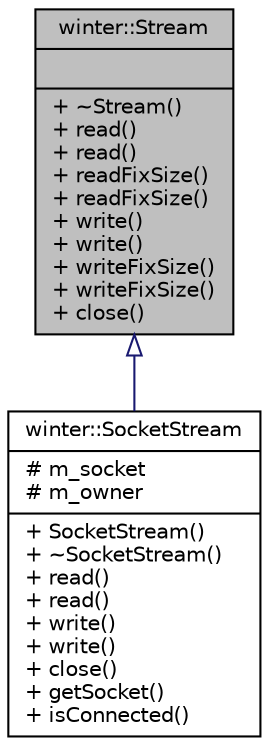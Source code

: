 digraph "winter::Stream"
{
 // LATEX_PDF_SIZE
  edge [fontname="Helvetica",fontsize="10",labelfontname="Helvetica",labelfontsize="10"];
  node [fontname="Helvetica",fontsize="10",shape=record];
  Node1 [label="{winter::Stream\n||+ ~Stream()\l+ read()\l+ read()\l+ readFixSize()\l+ readFixSize()\l+ write()\l+ write()\l+ writeFixSize()\l+ writeFixSize()\l+ close()\l}",height=0.2,width=0.4,color="black", fillcolor="grey75", style="filled", fontcolor="black",tooltip="流结构"];
  Node1 -> Node2 [dir="back",color="midnightblue",fontsize="10",style="solid",arrowtail="onormal"];
  Node2 [label="{winter::SocketStream\n|# m_socket\l# m_owner\l|+ SocketStream()\l+ ~SocketStream()\l+ read()\l+ read()\l+ write()\l+ write()\l+ close()\l+ getSocket()\l+ isConnected()\l}",height=0.2,width=0.4,color="black", fillcolor="white", style="filled",URL="$classwinter_1_1SocketStream.html",tooltip="Socket流"];
}
